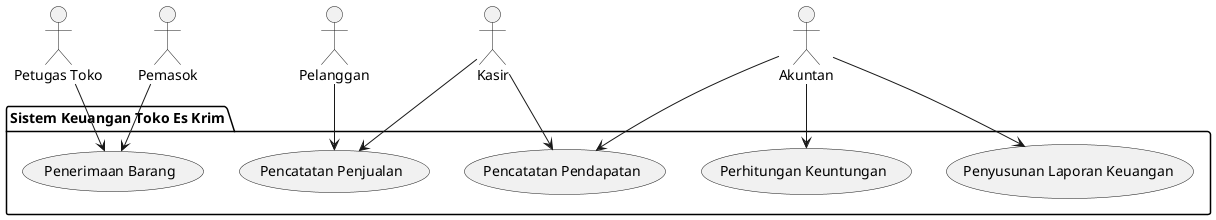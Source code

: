 @startuml

actor "Pelanggan" as pelanggan
actor "Kasir" as kasir
actor "Pemasok" as pemasok
actor "Petugas Toko" as petugas_toko
actor "Akuntan" as akuntan

package "Sistem Keuangan Toko Es Krim" {
usecase "Pencatatan Penjualan" as UC1
usecase "Penerimaan Barang" as UC2
usecase "Pencatatan Pendapatan" as UC3
usecase "Perhitungan Keuntungan" as UC4
usecase "Penyusunan Laporan Keuangan" as UC5
}

pelanggan --> UC1
kasir --> UC1

pemasok --> UC2
petugas_toko --> UC2

kasir --> UC3
akuntan --> UC3

akuntan --> UC4

akuntan --> UC5

@enduml
